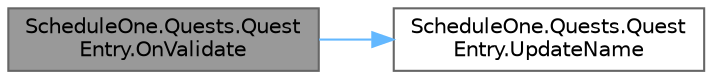 digraph "ScheduleOne.Quests.QuestEntry.OnValidate"
{
 // LATEX_PDF_SIZE
  bgcolor="transparent";
  edge [fontname=Helvetica,fontsize=10,labelfontname=Helvetica,labelfontsize=10];
  node [fontname=Helvetica,fontsize=10,shape=box,height=0.2,width=0.4];
  rankdir="LR";
  Node1 [id="Node000001",label="ScheduleOne.Quests.Quest\lEntry.OnValidate",height=0.2,width=0.4,color="gray40", fillcolor="grey60", style="filled", fontcolor="black",tooltip=" "];
  Node1 -> Node2 [id="edge1_Node000001_Node000002",color="steelblue1",style="solid",tooltip=" "];
  Node2 [id="Node000002",label="ScheduleOne.Quests.Quest\lEntry.UpdateName",height=0.2,width=0.4,color="grey40", fillcolor="white", style="filled",URL="$class_schedule_one_1_1_quests_1_1_quest_entry.html#aaf4a2f50517b18c5ad94d8347079eafa",tooltip=" "];
}
